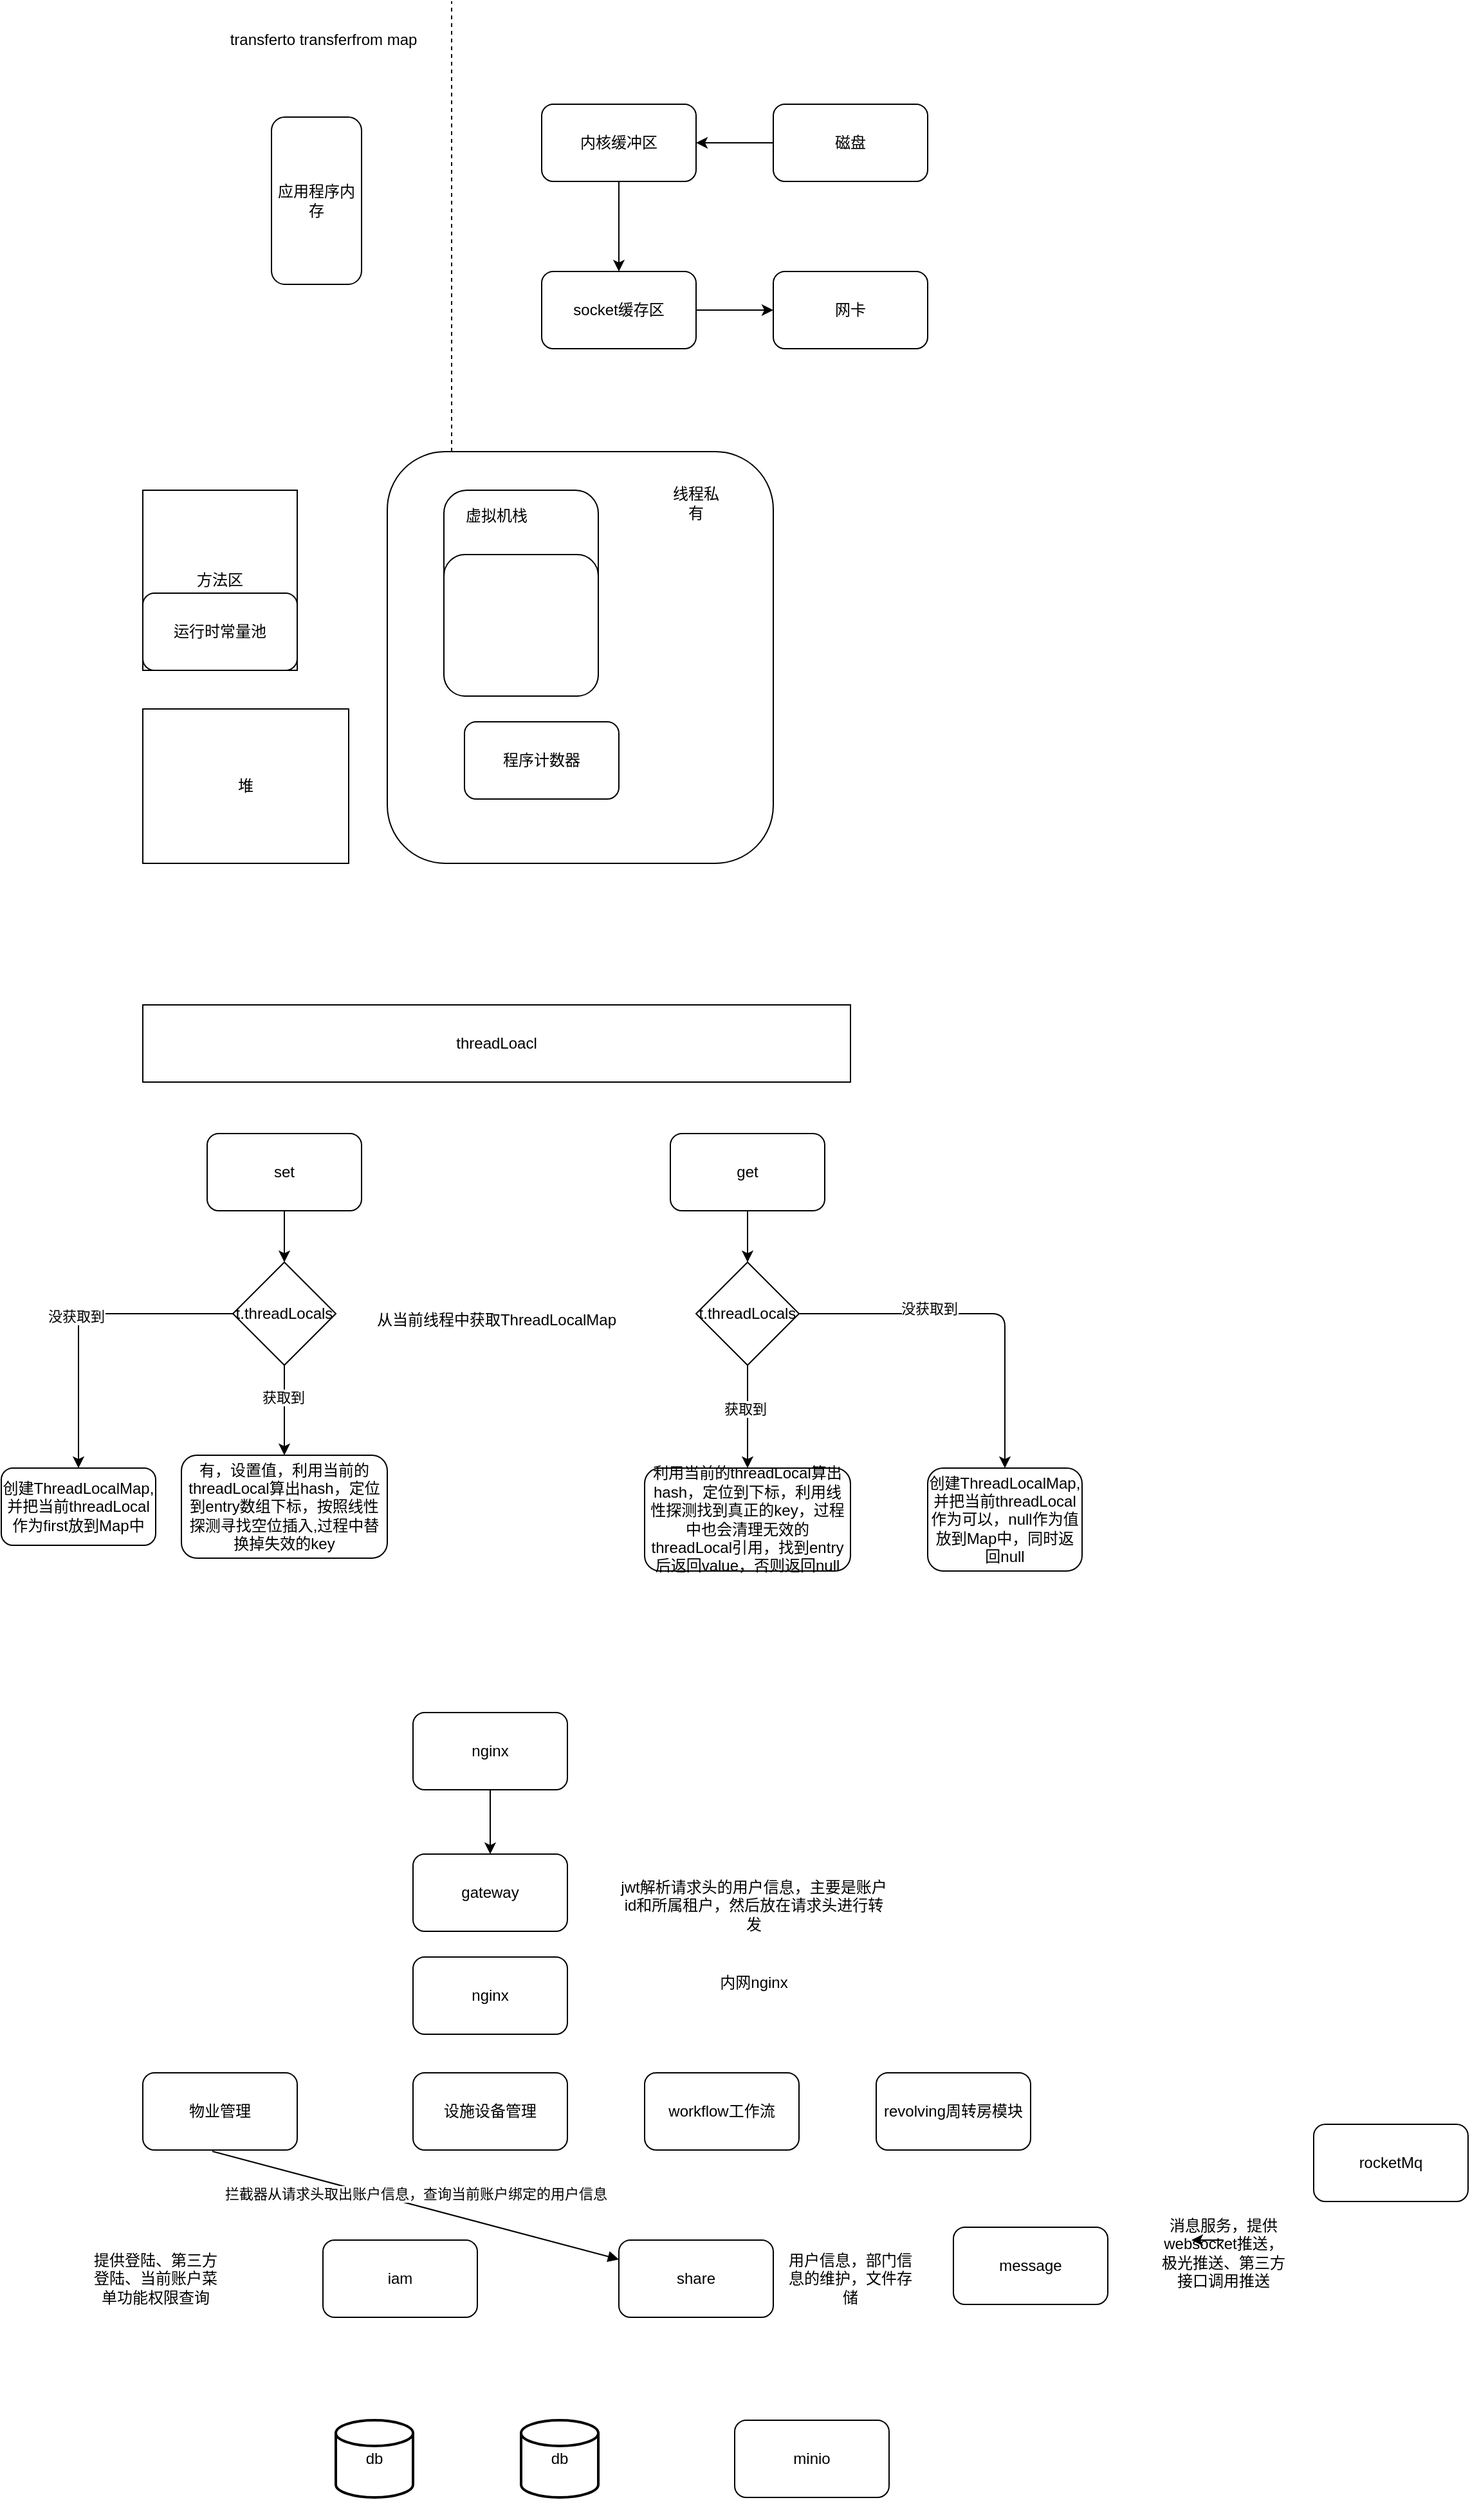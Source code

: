 <mxfile version="14.4.6" type="github">
  <diagram id="_t7BkViaL5DDX25aPvyo" name="Page-1">
    <mxGraphModel dx="946" dy="614" grid="1" gridSize="10" guides="1" tooltips="1" connect="1" arrows="1" fold="1" page="1" pageScale="1" pageWidth="827" pageHeight="1169" math="0" shadow="0">
      <root>
        <mxCell id="0" />
        <mxCell id="1" parent="0" />
        <mxCell id="EFO6HXJuC6sNuG9AyPNB-7" value="应用程序内存" style="rounded=1;whiteSpace=wrap;html=1;" vertex="1" parent="1">
          <mxGeometry x="220" y="120" width="70" height="130" as="geometry" />
        </mxCell>
        <mxCell id="EFO6HXJuC6sNuG9AyPNB-9" value="" style="endArrow=none;dashed=1;html=1;" edge="1" parent="1">
          <mxGeometry width="50" height="50" relative="1" as="geometry">
            <mxPoint x="360" y="380" as="sourcePoint" />
            <mxPoint x="360" y="30" as="targetPoint" />
          </mxGeometry>
        </mxCell>
        <mxCell id="EFO6HXJuC6sNuG9AyPNB-16" value="" style="edgeStyle=orthogonalEdgeStyle;rounded=0;orthogonalLoop=1;jettySize=auto;html=1;" edge="1" parent="1" source="EFO6HXJuC6sNuG9AyPNB-10" target="EFO6HXJuC6sNuG9AyPNB-11">
          <mxGeometry relative="1" as="geometry" />
        </mxCell>
        <mxCell id="EFO6HXJuC6sNuG9AyPNB-10" value="内核缓冲区" style="rounded=1;whiteSpace=wrap;html=1;" vertex="1" parent="1">
          <mxGeometry x="430" y="110" width="120" height="60" as="geometry" />
        </mxCell>
        <mxCell id="EFO6HXJuC6sNuG9AyPNB-15" value="" style="edgeStyle=orthogonalEdgeStyle;rounded=0;orthogonalLoop=1;jettySize=auto;html=1;" edge="1" parent="1" source="EFO6HXJuC6sNuG9AyPNB-11" target="EFO6HXJuC6sNuG9AyPNB-12">
          <mxGeometry relative="1" as="geometry" />
        </mxCell>
        <mxCell id="EFO6HXJuC6sNuG9AyPNB-11" value="socket缓存区" style="rounded=1;whiteSpace=wrap;html=1;" vertex="1" parent="1">
          <mxGeometry x="430" y="240" width="120" height="60" as="geometry" />
        </mxCell>
        <mxCell id="EFO6HXJuC6sNuG9AyPNB-12" value="网卡" style="rounded=1;whiteSpace=wrap;html=1;" vertex="1" parent="1">
          <mxGeometry x="610" y="240" width="120" height="60" as="geometry" />
        </mxCell>
        <mxCell id="EFO6HXJuC6sNuG9AyPNB-14" value="" style="edgeStyle=orthogonalEdgeStyle;rounded=0;orthogonalLoop=1;jettySize=auto;html=1;" edge="1" parent="1" source="EFO6HXJuC6sNuG9AyPNB-13" target="EFO6HXJuC6sNuG9AyPNB-10">
          <mxGeometry relative="1" as="geometry" />
        </mxCell>
        <mxCell id="EFO6HXJuC6sNuG9AyPNB-13" value="磁盘" style="rounded=1;whiteSpace=wrap;html=1;" vertex="1" parent="1">
          <mxGeometry x="610" y="110" width="120" height="60" as="geometry" />
        </mxCell>
        <mxCell id="EFO6HXJuC6sNuG9AyPNB-17" value="transferto transferfrom map" style="text;html=1;align=center;verticalAlign=middle;resizable=0;points=[];autosize=1;" vertex="1" parent="1">
          <mxGeometry x="180" y="50" width="160" height="20" as="geometry" />
        </mxCell>
        <mxCell id="EFO6HXJuC6sNuG9AyPNB-21" value="堆" style="rounded=0;whiteSpace=wrap;html=1;" vertex="1" parent="1">
          <mxGeometry x="120" y="580" width="160" height="120" as="geometry" />
        </mxCell>
        <mxCell id="EFO6HXJuC6sNuG9AyPNB-22" value="方法区&lt;br&gt;" style="rounded=0;whiteSpace=wrap;html=1;" vertex="1" parent="1">
          <mxGeometry x="120" y="410" width="120" height="140" as="geometry" />
        </mxCell>
        <mxCell id="EFO6HXJuC6sNuG9AyPNB-23" value="运行时常量池" style="rounded=1;whiteSpace=wrap;html=1;" vertex="1" parent="1">
          <mxGeometry x="120" y="490" width="120" height="60" as="geometry" />
        </mxCell>
        <mxCell id="EFO6HXJuC6sNuG9AyPNB-25" value="" style="rounded=1;whiteSpace=wrap;html=1;" vertex="1" parent="1">
          <mxGeometry x="310" y="380" width="300" height="320" as="geometry" />
        </mxCell>
        <mxCell id="EFO6HXJuC6sNuG9AyPNB-26" value="线程私有" style="text;html=1;strokeColor=none;fillColor=none;align=center;verticalAlign=middle;whiteSpace=wrap;rounded=0;" vertex="1" parent="1">
          <mxGeometry x="530" y="410" width="40" height="20" as="geometry" />
        </mxCell>
        <mxCell id="EFO6HXJuC6sNuG9AyPNB-27" value="" style="rounded=1;whiteSpace=wrap;html=1;" vertex="1" parent="1">
          <mxGeometry x="354" y="410" width="120" height="160" as="geometry" />
        </mxCell>
        <mxCell id="EFO6HXJuC6sNuG9AyPNB-28" value="程序计数器" style="rounded=1;whiteSpace=wrap;html=1;" vertex="1" parent="1">
          <mxGeometry x="370" y="590" width="120" height="60" as="geometry" />
        </mxCell>
        <mxCell id="EFO6HXJuC6sNuG9AyPNB-29" value="虚拟机栈" style="text;html=1;strokeColor=none;fillColor=none;align=center;verticalAlign=middle;whiteSpace=wrap;rounded=0;" vertex="1" parent="1">
          <mxGeometry x="370" y="420" width="50" height="20" as="geometry" />
        </mxCell>
        <mxCell id="EFO6HXJuC6sNuG9AyPNB-30" value="" style="rounded=1;whiteSpace=wrap;html=1;" vertex="1" parent="1">
          <mxGeometry x="354" y="460" width="120" height="110" as="geometry" />
        </mxCell>
        <mxCell id="EFO6HXJuC6sNuG9AyPNB-33" value="threadLoacl" style="rounded=0;whiteSpace=wrap;html=1;" vertex="1" parent="1">
          <mxGeometry x="120" y="810" width="550" height="60" as="geometry" />
        </mxCell>
        <mxCell id="EFO6HXJuC6sNuG9AyPNB-39" value="" style="edgeStyle=orthogonalEdgeStyle;rounded=0;orthogonalLoop=1;jettySize=auto;html=1;" edge="1" parent="1" source="EFO6HXJuC6sNuG9AyPNB-34" target="EFO6HXJuC6sNuG9AyPNB-37">
          <mxGeometry relative="1" as="geometry" />
        </mxCell>
        <mxCell id="EFO6HXJuC6sNuG9AyPNB-34" value="set" style="rounded=1;whiteSpace=wrap;html=1;" vertex="1" parent="1">
          <mxGeometry x="170" y="910" width="120" height="60" as="geometry" />
        </mxCell>
        <mxCell id="EFO6HXJuC6sNuG9AyPNB-46" value="" style="edgeStyle=orthogonalEdgeStyle;rounded=0;orthogonalLoop=1;jettySize=auto;html=1;" edge="1" parent="1" source="EFO6HXJuC6sNuG9AyPNB-35" target="EFO6HXJuC6sNuG9AyPNB-44">
          <mxGeometry relative="1" as="geometry" />
        </mxCell>
        <mxCell id="EFO6HXJuC6sNuG9AyPNB-35" value="get" style="rounded=1;whiteSpace=wrap;html=1;" vertex="1" parent="1">
          <mxGeometry x="530" y="910" width="120" height="60" as="geometry" />
        </mxCell>
        <mxCell id="EFO6HXJuC6sNuG9AyPNB-43" value="" style="edgeStyle=orthogonalEdgeStyle;rounded=0;orthogonalLoop=1;jettySize=auto;html=1;" edge="1" parent="1" source="EFO6HXJuC6sNuG9AyPNB-37" target="EFO6HXJuC6sNuG9AyPNB-41">
          <mxGeometry relative="1" as="geometry" />
        </mxCell>
        <mxCell id="EFO6HXJuC6sNuG9AyPNB-48" value="获取到" style="edgeLabel;html=1;align=center;verticalAlign=middle;resizable=0;points=[];" vertex="1" connectable="0" parent="EFO6HXJuC6sNuG9AyPNB-43">
          <mxGeometry x="-0.286" y="-1" relative="1" as="geometry">
            <mxPoint as="offset" />
          </mxGeometry>
        </mxCell>
        <mxCell id="EFO6HXJuC6sNuG9AyPNB-37" value="t.threadLocals" style="rhombus;whiteSpace=wrap;html=1;" vertex="1" parent="1">
          <mxGeometry x="190" y="1010" width="80" height="80" as="geometry" />
        </mxCell>
        <mxCell id="EFO6HXJuC6sNuG9AyPNB-38" value="从当前线程中获取ThreadLocalMap" style="text;html=1;strokeColor=none;fillColor=none;align=center;verticalAlign=middle;whiteSpace=wrap;rounded=0;" vertex="1" parent="1">
          <mxGeometry x="275" y="1020" width="240" height="70" as="geometry" />
        </mxCell>
        <mxCell id="EFO6HXJuC6sNuG9AyPNB-40" value="创建ThreadLocalMap,并把当前threadLocal作为first放到Map中" style="rounded=1;whiteSpace=wrap;html=1;" vertex="1" parent="1">
          <mxGeometry x="10" y="1170" width="120" height="60" as="geometry" />
        </mxCell>
        <mxCell id="EFO6HXJuC6sNuG9AyPNB-41" value="有，设置值，利用当前的threadLocal算出hash，定位到entry数组下标，按照线性探测寻找空位插入,过程中替换掉失效的key" style="rounded=1;whiteSpace=wrap;html=1;" vertex="1" parent="1">
          <mxGeometry x="150" y="1160" width="160" height="80" as="geometry" />
        </mxCell>
        <mxCell id="EFO6HXJuC6sNuG9AyPNB-42" value="" style="edgeStyle=segmentEdgeStyle;endArrow=classic;html=1;exitX=0;exitY=0.5;exitDx=0;exitDy=0;entryX=0.5;entryY=0;entryDx=0;entryDy=0;" edge="1" parent="1" source="EFO6HXJuC6sNuG9AyPNB-37" target="EFO6HXJuC6sNuG9AyPNB-40">
          <mxGeometry width="50" height="50" relative="1" as="geometry">
            <mxPoint x="-10" y="1060" as="sourcePoint" />
            <mxPoint x="40" y="1010" as="targetPoint" />
          </mxGeometry>
        </mxCell>
        <mxCell id="EFO6HXJuC6sNuG9AyPNB-47" value="没获取到" style="edgeLabel;html=1;align=center;verticalAlign=middle;resizable=0;points=[];" vertex="1" connectable="0" parent="EFO6HXJuC6sNuG9AyPNB-42">
          <mxGeometry x="0.015" y="-2" relative="1" as="geometry">
            <mxPoint as="offset" />
          </mxGeometry>
        </mxCell>
        <mxCell id="EFO6HXJuC6sNuG9AyPNB-53" value="" style="edgeStyle=orthogonalEdgeStyle;rounded=0;orthogonalLoop=1;jettySize=auto;html=1;" edge="1" parent="1" source="EFO6HXJuC6sNuG9AyPNB-44" target="EFO6HXJuC6sNuG9AyPNB-49">
          <mxGeometry relative="1" as="geometry" />
        </mxCell>
        <mxCell id="EFO6HXJuC6sNuG9AyPNB-54" value="获取到" style="edgeLabel;html=1;align=center;verticalAlign=middle;resizable=0;points=[];" vertex="1" connectable="0" parent="EFO6HXJuC6sNuG9AyPNB-53">
          <mxGeometry x="-0.15" y="-2" relative="1" as="geometry">
            <mxPoint as="offset" />
          </mxGeometry>
        </mxCell>
        <mxCell id="EFO6HXJuC6sNuG9AyPNB-44" value="t.threadLocals" style="rhombus;whiteSpace=wrap;html=1;" vertex="1" parent="1">
          <mxGeometry x="550" y="1010" width="80" height="80" as="geometry" />
        </mxCell>
        <mxCell id="EFO6HXJuC6sNuG9AyPNB-49" value="利用当前的threadLocal算出hash，定位到下标，利用线性探测找到真正的key，过程中也会清理无效的threadLocal引用，找到entry后返回value，否则返回null" style="rounded=1;whiteSpace=wrap;html=1;" vertex="1" parent="1">
          <mxGeometry x="510" y="1170" width="160" height="80" as="geometry" />
        </mxCell>
        <mxCell id="EFO6HXJuC6sNuG9AyPNB-50" value="创建ThreadLocalMap,并把当前threadLocal作为可以，null作为值放到Map中，同时返回null" style="rounded=1;whiteSpace=wrap;html=1;" vertex="1" parent="1">
          <mxGeometry x="730" y="1170" width="120" height="80" as="geometry" />
        </mxCell>
        <mxCell id="EFO6HXJuC6sNuG9AyPNB-55" value="" style="edgeStyle=segmentEdgeStyle;endArrow=classic;html=1;entryX=0.5;entryY=0;entryDx=0;entryDy=0;exitX=1;exitY=0.5;exitDx=0;exitDy=0;" edge="1" parent="1" source="EFO6HXJuC6sNuG9AyPNB-44" target="EFO6HXJuC6sNuG9AyPNB-50">
          <mxGeometry width="50" height="50" relative="1" as="geometry">
            <mxPoint x="640" y="1060" as="sourcePoint" />
            <mxPoint x="690" y="1010" as="targetPoint" />
            <Array as="points">
              <mxPoint x="790" y="1050" />
            </Array>
          </mxGeometry>
        </mxCell>
        <mxCell id="EFO6HXJuC6sNuG9AyPNB-56" value="没获取到" style="edgeLabel;html=1;align=center;verticalAlign=middle;resizable=0;points=[];" vertex="1" connectable="0" parent="EFO6HXJuC6sNuG9AyPNB-55">
          <mxGeometry x="-0.282" y="4" relative="1" as="geometry">
            <mxPoint as="offset" />
          </mxGeometry>
        </mxCell>
        <mxCell id="EFO6HXJuC6sNuG9AyPNB-78" value="" style="edgeStyle=orthogonalEdgeStyle;rounded=0;orthogonalLoop=1;jettySize=auto;html=1;" edge="1" parent="1" source="EFO6HXJuC6sNuG9AyPNB-57" target="EFO6HXJuC6sNuG9AyPNB-58">
          <mxGeometry relative="1" as="geometry" />
        </mxCell>
        <mxCell id="EFO6HXJuC6sNuG9AyPNB-57" value="nginx" style="rounded=1;whiteSpace=wrap;html=1;" vertex="1" parent="1">
          <mxGeometry x="330" y="1360" width="120" height="60" as="geometry" />
        </mxCell>
        <mxCell id="EFO6HXJuC6sNuG9AyPNB-58" value="gateway" style="rounded=1;whiteSpace=wrap;html=1;" vertex="1" parent="1">
          <mxGeometry x="330" y="1470" width="120" height="60" as="geometry" />
        </mxCell>
        <mxCell id="EFO6HXJuC6sNuG9AyPNB-59" value="jwt解析请求头的用户信息，主要是账户id和所属租户，然后放在请求头进行转发" style="text;html=1;strokeColor=none;fillColor=none;align=center;verticalAlign=middle;whiteSpace=wrap;rounded=0;" vertex="1" parent="1">
          <mxGeometry x="490" y="1500" width="210" height="20" as="geometry" />
        </mxCell>
        <mxCell id="EFO6HXJuC6sNuG9AyPNB-60" value="物业管理" style="rounded=1;whiteSpace=wrap;html=1;" vertex="1" parent="1">
          <mxGeometry x="120" y="1640" width="120" height="60" as="geometry" />
        </mxCell>
        <mxCell id="EFO6HXJuC6sNuG9AyPNB-61" value="设施设备管理" style="rounded=1;whiteSpace=wrap;html=1;" vertex="1" parent="1">
          <mxGeometry x="330" y="1640" width="120" height="60" as="geometry" />
        </mxCell>
        <mxCell id="EFO6HXJuC6sNuG9AyPNB-62" value="workflow工作流" style="rounded=1;whiteSpace=wrap;html=1;" vertex="1" parent="1">
          <mxGeometry x="510" y="1640" width="120" height="60" as="geometry" />
        </mxCell>
        <mxCell id="EFO6HXJuC6sNuG9AyPNB-63" value="revolving周转房模块" style="rounded=1;whiteSpace=wrap;html=1;" vertex="1" parent="1">
          <mxGeometry x="690" y="1640" width="120" height="60" as="geometry" />
        </mxCell>
        <mxCell id="EFO6HXJuC6sNuG9AyPNB-64" value="iam" style="rounded=1;whiteSpace=wrap;html=1;" vertex="1" parent="1">
          <mxGeometry x="260" y="1770" width="120" height="60" as="geometry" />
        </mxCell>
        <mxCell id="EFO6HXJuC6sNuG9AyPNB-65" value="share" style="rounded=1;whiteSpace=wrap;html=1;" vertex="1" parent="1">
          <mxGeometry x="490" y="1770" width="120" height="60" as="geometry" />
        </mxCell>
        <mxCell id="EFO6HXJuC6sNuG9AyPNB-68" value="nginx" style="rounded=1;whiteSpace=wrap;html=1;" vertex="1" parent="1">
          <mxGeometry x="330" y="1550" width="120" height="60" as="geometry" />
        </mxCell>
        <mxCell id="EFO6HXJuC6sNuG9AyPNB-69" value="内网nginx" style="text;html=1;strokeColor=none;fillColor=none;align=center;verticalAlign=middle;whiteSpace=wrap;rounded=0;" vertex="1" parent="1">
          <mxGeometry x="550" y="1560" width="90" height="20" as="geometry" />
        </mxCell>
        <mxCell id="EFO6HXJuC6sNuG9AyPNB-70" value="提供登陆、第三方登陆、当前账户菜单功能权限查询" style="text;html=1;strokeColor=none;fillColor=none;align=center;verticalAlign=middle;whiteSpace=wrap;rounded=0;" vertex="1" parent="1">
          <mxGeometry x="80" y="1790" width="100" height="20" as="geometry" />
        </mxCell>
        <mxCell id="EFO6HXJuC6sNuG9AyPNB-72" value="用户信息，部门信息的维护，文件存储" style="text;html=1;strokeColor=none;fillColor=none;align=center;verticalAlign=middle;whiteSpace=wrap;rounded=0;" vertex="1" parent="1">
          <mxGeometry x="620" y="1790" width="100" height="20" as="geometry" />
        </mxCell>
        <mxCell id="EFO6HXJuC6sNuG9AyPNB-73" value="拦截器从请求头取出账户信息，查询当前账户绑定的用户信息" style="html=1;verticalAlign=bottom;endArrow=block;entryX=0;entryY=0.25;entryDx=0;entryDy=0;exitX=0.45;exitY=1.017;exitDx=0;exitDy=0;exitPerimeter=0;" edge="1" parent="1" source="EFO6HXJuC6sNuG9AyPNB-60" target="EFO6HXJuC6sNuG9AyPNB-65">
          <mxGeometry width="80" relative="1" as="geometry">
            <mxPoint x="130" y="1700" as="sourcePoint" />
            <mxPoint x="210" y="1700" as="targetPoint" />
          </mxGeometry>
        </mxCell>
        <mxCell id="EFO6HXJuC6sNuG9AyPNB-74" value="db" style="strokeWidth=2;html=1;shape=mxgraph.flowchart.database;whiteSpace=wrap;" vertex="1" parent="1">
          <mxGeometry x="270" y="1910" width="60" height="60" as="geometry" />
        </mxCell>
        <mxCell id="EFO6HXJuC6sNuG9AyPNB-75" value="db" style="strokeWidth=2;html=1;shape=mxgraph.flowchart.database;whiteSpace=wrap;" vertex="1" parent="1">
          <mxGeometry x="414" y="1910" width="60" height="60" as="geometry" />
        </mxCell>
        <mxCell id="EFO6HXJuC6sNuG9AyPNB-76" value="message" style="rounded=1;whiteSpace=wrap;html=1;" vertex="1" parent="1">
          <mxGeometry x="750" y="1760" width="120" height="60" as="geometry" />
        </mxCell>
        <mxCell id="EFO6HXJuC6sNuG9AyPNB-77" value="消息服务，提供websocket推送，极光推送、第三方接口调用推送" style="text;html=1;strokeColor=none;fillColor=none;align=center;verticalAlign=middle;whiteSpace=wrap;rounded=0;" vertex="1" parent="1">
          <mxGeometry x="910" y="1770" width="100" height="20" as="geometry" />
        </mxCell>
        <mxCell id="EFO6HXJuC6sNuG9AyPNB-80" value="rocketMq" style="rounded=1;whiteSpace=wrap;html=1;" vertex="1" parent="1">
          <mxGeometry x="1030" y="1680" width="120" height="60" as="geometry" />
        </mxCell>
        <mxCell id="EFO6HXJuC6sNuG9AyPNB-81" value="minio" style="rounded=1;whiteSpace=wrap;html=1;" vertex="1" parent="1">
          <mxGeometry x="580" y="1910" width="120" height="60" as="geometry" />
        </mxCell>
        <mxCell id="EFO6HXJuC6sNuG9AyPNB-82" style="edgeStyle=orthogonalEdgeStyle;rounded=0;orthogonalLoop=1;jettySize=auto;html=1;exitX=0.5;exitY=0;exitDx=0;exitDy=0;entryX=0.25;entryY=0;entryDx=0;entryDy=0;" edge="1" parent="1" source="EFO6HXJuC6sNuG9AyPNB-77" target="EFO6HXJuC6sNuG9AyPNB-77">
          <mxGeometry relative="1" as="geometry" />
        </mxCell>
      </root>
    </mxGraphModel>
  </diagram>
</mxfile>
